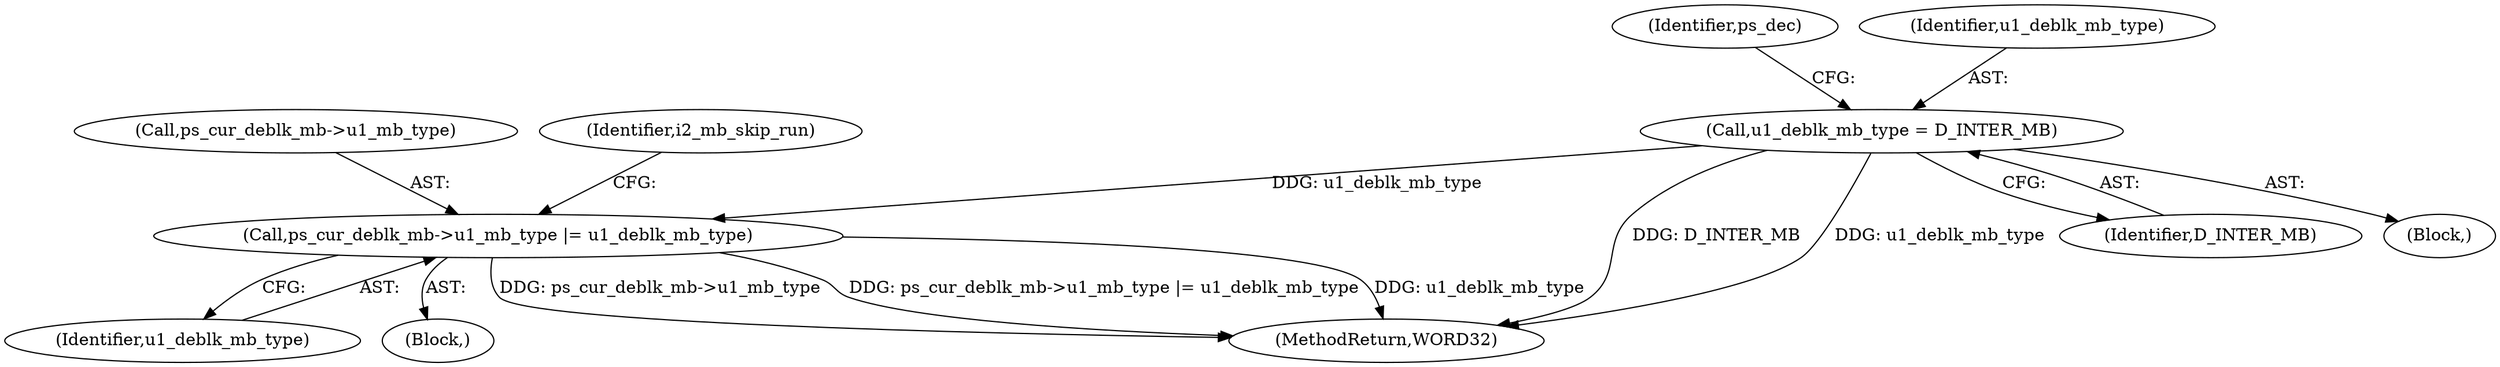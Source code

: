 digraph "0_Android_4a524d3a8ae9aa20c36430008e6bd429443f8f1d_1@pointer" {
"1001072" [label="(Call,ps_cur_deblk_mb->u1_mb_type |= u1_deblk_mb_type)"];
"1000851" [label="(Call,u1_deblk_mb_type = D_INTER_MB)"];
"1001076" [label="(Identifier,u1_deblk_mb_type)"];
"1001073" [label="(Call,ps_cur_deblk_mb->u1_mb_type)"];
"1000931" [label="(Block,)"];
"1000857" [label="(Identifier,ps_dec)"];
"1001072" [label="(Call,ps_cur_deblk_mb->u1_mb_type |= u1_deblk_mb_type)"];
"1000853" [label="(Identifier,D_INTER_MB)"];
"1001284" [label="(MethodReturn,WORD32)"];
"1000851" [label="(Call,u1_deblk_mb_type = D_INTER_MB)"];
"1001078" [label="(Identifier,i2_mb_skip_run)"];
"1000852" [label="(Identifier,u1_deblk_mb_type)"];
"1000136" [label="(Block,)"];
"1001072" -> "1000931"  [label="AST: "];
"1001072" -> "1001076"  [label="CFG: "];
"1001073" -> "1001072"  [label="AST: "];
"1001076" -> "1001072"  [label="AST: "];
"1001078" -> "1001072"  [label="CFG: "];
"1001072" -> "1001284"  [label="DDG: ps_cur_deblk_mb->u1_mb_type"];
"1001072" -> "1001284"  [label="DDG: ps_cur_deblk_mb->u1_mb_type |= u1_deblk_mb_type"];
"1001072" -> "1001284"  [label="DDG: u1_deblk_mb_type"];
"1000851" -> "1001072"  [label="DDG: u1_deblk_mb_type"];
"1000851" -> "1000136"  [label="AST: "];
"1000851" -> "1000853"  [label="CFG: "];
"1000852" -> "1000851"  [label="AST: "];
"1000853" -> "1000851"  [label="AST: "];
"1000857" -> "1000851"  [label="CFG: "];
"1000851" -> "1001284"  [label="DDG: D_INTER_MB"];
"1000851" -> "1001284"  [label="DDG: u1_deblk_mb_type"];
}

